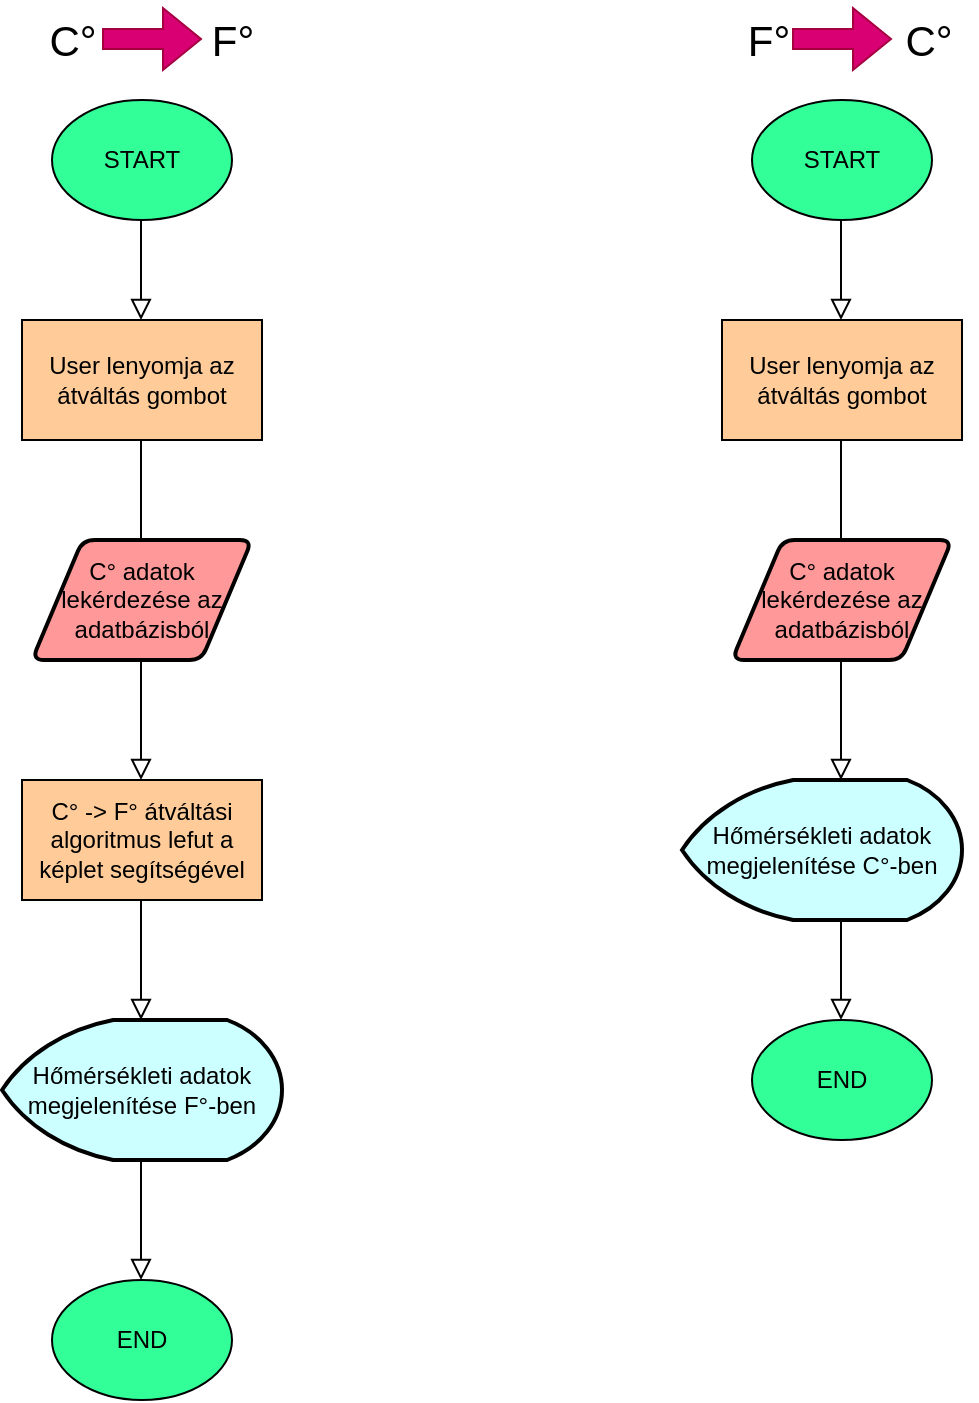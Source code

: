 <mxfile version="22.0.4" type="device">
  <diagram id="C5RBs43oDa-KdzZeNtuy" name="Page-1">
    <mxGraphModel dx="1434" dy="790" grid="1" gridSize="10" guides="1" tooltips="1" connect="1" arrows="1" fold="1" page="1" pageScale="1" pageWidth="827" pageHeight="1169" math="0" shadow="0">
      <root>
        <mxCell id="WIyWlLk6GJQsqaUBKTNV-0" />
        <mxCell id="WIyWlLk6GJQsqaUBKTNV-1" parent="WIyWlLk6GJQsqaUBKTNV-0" />
        <mxCell id="WIyWlLk6GJQsqaUBKTNV-2" value="" style="rounded=0;html=1;jettySize=auto;orthogonalLoop=1;fontSize=11;endArrow=block;endFill=0;endSize=8;strokeWidth=1;shadow=0;labelBackgroundColor=none;edgeStyle=orthogonalEdgeStyle;" parent="WIyWlLk6GJQsqaUBKTNV-1" edge="1">
          <mxGeometry relative="1" as="geometry">
            <mxPoint x="219.5" y="130" as="sourcePoint" />
            <mxPoint x="219.5" y="180" as="targetPoint" />
          </mxGeometry>
        </mxCell>
        <mxCell id="hmrkRFP79I5ws2ojJBxG-0" value="START" style="ellipse;whiteSpace=wrap;html=1;fillColor=#33FF99;" vertex="1" parent="WIyWlLk6GJQsqaUBKTNV-1">
          <mxGeometry x="175" y="70" width="90" height="60" as="geometry" />
        </mxCell>
        <mxCell id="hmrkRFP79I5ws2ojJBxG-1" value="User lenyomja az átváltás gombot" style="rounded=0;whiteSpace=wrap;html=1;fillColor=#FFCC99;" vertex="1" parent="WIyWlLk6GJQsqaUBKTNV-1">
          <mxGeometry x="160" y="180" width="120" height="60" as="geometry" />
        </mxCell>
        <mxCell id="hmrkRFP79I5ws2ojJBxG-4" value="C° -&amp;gt; F° átváltási algoritmus lefut a képlet segítségével" style="rounded=0;whiteSpace=wrap;html=1;fillColor=#FFCC99;" vertex="1" parent="WIyWlLk6GJQsqaUBKTNV-1">
          <mxGeometry x="160" y="410" width="120" height="60" as="geometry" />
        </mxCell>
        <mxCell id="hmrkRFP79I5ws2ojJBxG-8" value="" style="rounded=0;html=1;jettySize=auto;orthogonalLoop=1;fontSize=11;endArrow=block;endFill=0;endSize=8;strokeWidth=1;shadow=0;labelBackgroundColor=none;edgeStyle=orthogonalEdgeStyle;" edge="1" parent="WIyWlLk6GJQsqaUBKTNV-1">
          <mxGeometry x="0.333" y="20" relative="1" as="geometry">
            <mxPoint as="offset" />
            <mxPoint x="219.5" y="240" as="sourcePoint" />
            <mxPoint x="219.5" y="300" as="targetPoint" />
          </mxGeometry>
        </mxCell>
        <mxCell id="hmrkRFP79I5ws2ojJBxG-9" value="" style="rounded=0;html=1;jettySize=auto;orthogonalLoop=1;fontSize=11;endArrow=block;endFill=0;endSize=8;strokeWidth=1;shadow=0;labelBackgroundColor=none;edgeStyle=orthogonalEdgeStyle;" edge="1" parent="WIyWlLk6GJQsqaUBKTNV-1">
          <mxGeometry x="0.333" y="20" relative="1" as="geometry">
            <mxPoint as="offset" />
            <mxPoint x="219.5" y="470" as="sourcePoint" />
            <mxPoint x="219.5" y="530" as="targetPoint" />
          </mxGeometry>
        </mxCell>
        <mxCell id="hmrkRFP79I5ws2ojJBxG-11" value="Hőmérsékleti adatok megjelenítése F°-ben" style="strokeWidth=2;html=1;shape=mxgraph.flowchart.display;whiteSpace=wrap;align=center;fillColor=#CCFFFF;" vertex="1" parent="WIyWlLk6GJQsqaUBKTNV-1">
          <mxGeometry x="150" y="530" width="140" height="70" as="geometry" />
        </mxCell>
        <mxCell id="hmrkRFP79I5ws2ojJBxG-13" value="END" style="ellipse;whiteSpace=wrap;html=1;fillColor=#33FF99;" vertex="1" parent="WIyWlLk6GJQsqaUBKTNV-1">
          <mxGeometry x="175" y="660" width="90" height="60" as="geometry" />
        </mxCell>
        <mxCell id="hmrkRFP79I5ws2ojJBxG-16" value="" style="rounded=0;html=1;jettySize=auto;orthogonalLoop=1;fontSize=11;endArrow=block;endFill=0;endSize=8;strokeWidth=1;shadow=0;labelBackgroundColor=none;edgeStyle=orthogonalEdgeStyle;" edge="1" parent="WIyWlLk6GJQsqaUBKTNV-1">
          <mxGeometry x="0.333" y="20" relative="1" as="geometry">
            <mxPoint as="offset" />
            <mxPoint x="219.5" y="600" as="sourcePoint" />
            <mxPoint x="219.5" y="660" as="targetPoint" />
            <Array as="points">
              <mxPoint x="219.5" y="630" />
              <mxPoint x="219.5" y="630" />
            </Array>
          </mxGeometry>
        </mxCell>
        <mxCell id="hmrkRFP79I5ws2ojJBxG-18" value="C° adatok lekérdezése az adatbázisból" style="shape=parallelogram;html=1;strokeWidth=2;perimeter=parallelogramPerimeter;whiteSpace=wrap;rounded=1;arcSize=12;size=0.23;fillColor=#FF9999;" vertex="1" parent="WIyWlLk6GJQsqaUBKTNV-1">
          <mxGeometry x="165" y="290" width="110" height="60" as="geometry" />
        </mxCell>
        <mxCell id="hmrkRFP79I5ws2ojJBxG-19" value="" style="rounded=0;html=1;jettySize=auto;orthogonalLoop=1;fontSize=11;endArrow=block;endFill=0;endSize=8;strokeWidth=1;shadow=0;labelBackgroundColor=none;edgeStyle=orthogonalEdgeStyle;" edge="1" parent="WIyWlLk6GJQsqaUBKTNV-1">
          <mxGeometry x="0.333" y="20" relative="1" as="geometry">
            <mxPoint as="offset" />
            <mxPoint x="219.5" y="350" as="sourcePoint" />
            <mxPoint x="219.5" y="410" as="targetPoint" />
          </mxGeometry>
        </mxCell>
        <mxCell id="hmrkRFP79I5ws2ojJBxG-20" value="" style="rounded=0;html=1;jettySize=auto;orthogonalLoop=1;fontSize=11;endArrow=block;endFill=0;endSize=8;strokeWidth=1;shadow=0;labelBackgroundColor=none;edgeStyle=orthogonalEdgeStyle;" edge="1" parent="WIyWlLk6GJQsqaUBKTNV-1">
          <mxGeometry relative="1" as="geometry">
            <mxPoint x="569.5" y="130" as="sourcePoint" />
            <mxPoint x="569.5" y="180" as="targetPoint" />
          </mxGeometry>
        </mxCell>
        <mxCell id="hmrkRFP79I5ws2ojJBxG-21" value="START" style="ellipse;whiteSpace=wrap;html=1;fillColor=#33FF99;" vertex="1" parent="WIyWlLk6GJQsqaUBKTNV-1">
          <mxGeometry x="525" y="70" width="90" height="60" as="geometry" />
        </mxCell>
        <mxCell id="hmrkRFP79I5ws2ojJBxG-22" value="User lenyomja az átváltás gombot" style="rounded=0;whiteSpace=wrap;html=1;fillColor=#FFCC99;" vertex="1" parent="WIyWlLk6GJQsqaUBKTNV-1">
          <mxGeometry x="510" y="180" width="120" height="60" as="geometry" />
        </mxCell>
        <mxCell id="hmrkRFP79I5ws2ojJBxG-24" value="" style="rounded=0;html=1;jettySize=auto;orthogonalLoop=1;fontSize=11;endArrow=block;endFill=0;endSize=8;strokeWidth=1;shadow=0;labelBackgroundColor=none;edgeStyle=orthogonalEdgeStyle;" edge="1" parent="WIyWlLk6GJQsqaUBKTNV-1">
          <mxGeometry x="0.333" y="20" relative="1" as="geometry">
            <mxPoint as="offset" />
            <mxPoint x="569.5" y="240" as="sourcePoint" />
            <mxPoint x="569.5" y="300" as="targetPoint" />
          </mxGeometry>
        </mxCell>
        <mxCell id="hmrkRFP79I5ws2ojJBxG-25" value="" style="rounded=0;html=1;jettySize=auto;orthogonalLoop=1;fontSize=11;endArrow=block;endFill=0;endSize=8;strokeWidth=1;shadow=0;labelBackgroundColor=none;edgeStyle=orthogonalEdgeStyle;" edge="1" parent="WIyWlLk6GJQsqaUBKTNV-1">
          <mxGeometry x="0.333" y="20" relative="1" as="geometry">
            <mxPoint as="offset" />
            <mxPoint x="569.5" y="470" as="sourcePoint" />
            <mxPoint x="569.5" y="530" as="targetPoint" />
          </mxGeometry>
        </mxCell>
        <mxCell id="hmrkRFP79I5ws2ojJBxG-26" value="Hőmérsékleti adatok megjelenítése C°-ben" style="strokeWidth=2;html=1;shape=mxgraph.flowchart.display;whiteSpace=wrap;align=center;fillColor=#CCFFFF;" vertex="1" parent="WIyWlLk6GJQsqaUBKTNV-1">
          <mxGeometry x="490" y="410" width="140" height="70" as="geometry" />
        </mxCell>
        <mxCell id="hmrkRFP79I5ws2ojJBxG-27" value="END" style="ellipse;whiteSpace=wrap;html=1;fillColor=#33FF99;" vertex="1" parent="WIyWlLk6GJQsqaUBKTNV-1">
          <mxGeometry x="525" y="530" width="90" height="60" as="geometry" />
        </mxCell>
        <mxCell id="hmrkRFP79I5ws2ojJBxG-29" value="C° adatok lekérdezése az adatbázisból" style="shape=parallelogram;html=1;strokeWidth=2;perimeter=parallelogramPerimeter;whiteSpace=wrap;rounded=1;arcSize=12;size=0.23;fillColor=#FF9999;" vertex="1" parent="WIyWlLk6GJQsqaUBKTNV-1">
          <mxGeometry x="515" y="290" width="110" height="60" as="geometry" />
        </mxCell>
        <mxCell id="hmrkRFP79I5ws2ojJBxG-30" value="" style="rounded=0;html=1;jettySize=auto;orthogonalLoop=1;fontSize=11;endArrow=block;endFill=0;endSize=8;strokeWidth=1;shadow=0;labelBackgroundColor=none;edgeStyle=orthogonalEdgeStyle;" edge="1" parent="WIyWlLk6GJQsqaUBKTNV-1">
          <mxGeometry x="0.333" y="20" relative="1" as="geometry">
            <mxPoint as="offset" />
            <mxPoint x="569.5" y="350" as="sourcePoint" />
            <mxPoint x="569.5" y="410" as="targetPoint" />
          </mxGeometry>
        </mxCell>
        <mxCell id="hmrkRFP79I5ws2ojJBxG-33" value="&lt;font style=&quot;font-size: 21px;&quot;&gt;C°&lt;/font&gt;" style="text;html=1;align=center;verticalAlign=middle;resizable=0;points=[];autosize=1;strokeColor=none;fillColor=none;" vertex="1" parent="WIyWlLk6GJQsqaUBKTNV-1">
          <mxGeometry x="160" y="20" width="50" height="40" as="geometry" />
        </mxCell>
        <mxCell id="hmrkRFP79I5ws2ojJBxG-34" value="&lt;font style=&quot;font-size: 21px;&quot;&gt;F°&lt;/font&gt;" style="text;html=1;align=center;verticalAlign=middle;resizable=0;points=[];autosize=1;strokeColor=none;fillColor=none;" vertex="1" parent="WIyWlLk6GJQsqaUBKTNV-1">
          <mxGeometry x="245" y="20" width="40" height="40" as="geometry" />
        </mxCell>
        <mxCell id="hmrkRFP79I5ws2ojJBxG-37" value="&lt;font style=&quot;font-size: 21px;&quot;&gt;F°&lt;/font&gt;" style="text;html=1;align=center;verticalAlign=middle;resizable=0;points=[];autosize=1;strokeColor=none;fillColor=none;" vertex="1" parent="WIyWlLk6GJQsqaUBKTNV-1">
          <mxGeometry x="512.5" y="20" width="40" height="40" as="geometry" />
        </mxCell>
        <mxCell id="hmrkRFP79I5ws2ojJBxG-38" value="&lt;font style=&quot;font-size: 21px;&quot;&gt;C°&lt;/font&gt;" style="text;html=1;align=center;verticalAlign=middle;resizable=0;points=[];autosize=1;strokeColor=none;fillColor=none;" vertex="1" parent="WIyWlLk6GJQsqaUBKTNV-1">
          <mxGeometry x="587.5" y="20" width="50" height="40" as="geometry" />
        </mxCell>
        <mxCell id="hmrkRFP79I5ws2ojJBxG-40" value="" style="shape=flexArrow;endArrow=classic;html=1;rounded=0;fillColor=#d80073;strokeColor=#A50040;" edge="1" parent="WIyWlLk6GJQsqaUBKTNV-1">
          <mxGeometry width="50" height="50" relative="1" as="geometry">
            <mxPoint x="545" y="39.5" as="sourcePoint" />
            <mxPoint x="595" y="39.5" as="targetPoint" />
          </mxGeometry>
        </mxCell>
        <mxCell id="hmrkRFP79I5ws2ojJBxG-43" value="" style="shape=flexArrow;endArrow=classic;html=1;rounded=0;fillColor=#d80073;strokeColor=#A50040;" edge="1" parent="WIyWlLk6GJQsqaUBKTNV-1">
          <mxGeometry width="50" height="50" relative="1" as="geometry">
            <mxPoint x="200" y="39.5" as="sourcePoint" />
            <mxPoint x="250" y="39.5" as="targetPoint" />
          </mxGeometry>
        </mxCell>
      </root>
    </mxGraphModel>
  </diagram>
</mxfile>
